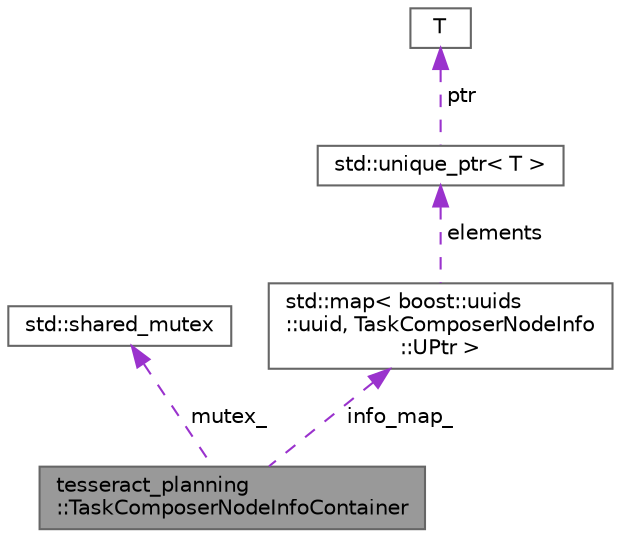 digraph "tesseract_planning::TaskComposerNodeInfoContainer"
{
 // LATEX_PDF_SIZE
  bgcolor="transparent";
  edge [fontname=Helvetica,fontsize=10,labelfontname=Helvetica,labelfontsize=10];
  node [fontname=Helvetica,fontsize=10,shape=box,height=0.2,width=0.4];
  Node1 [label="tesseract_planning\l::TaskComposerNodeInfoContainer",height=0.2,width=0.4,color="gray40", fillcolor="grey60", style="filled", fontcolor="black",tooltip="A threadsafe container for TaskComposerNodeInfo."];
  Node2 -> Node1 [dir="back",color="darkorchid3",style="dashed",label=" mutex_" ];
  Node2 [label="std::shared_mutex",height=0.2,width=0.4,color="gray40", fillcolor="white", style="filled",tooltip=" "];
  Node3 -> Node1 [dir="back",color="darkorchid3",style="dashed",label=" info_map_" ];
  Node3 [label="std::map\< boost::uuids\l::uuid, TaskComposerNodeInfo\l::UPtr \>",height=0.2,width=0.4,color="gray40", fillcolor="white", style="filled",tooltip=" "];
  Node4 -> Node3 [dir="back",color="darkorchid3",style="dashed",label=" elements" ];
  Node4 [label="std::unique_ptr\< T \>",height=0.2,width=0.4,color="gray40", fillcolor="white", style="filled",tooltip=" "];
  Node5 -> Node4 [dir="back",color="darkorchid3",style="dashed",label=" ptr" ];
  Node5 [label="T",height=0.2,width=0.4,color="gray40", fillcolor="white", style="filled",tooltip=" "];
}
